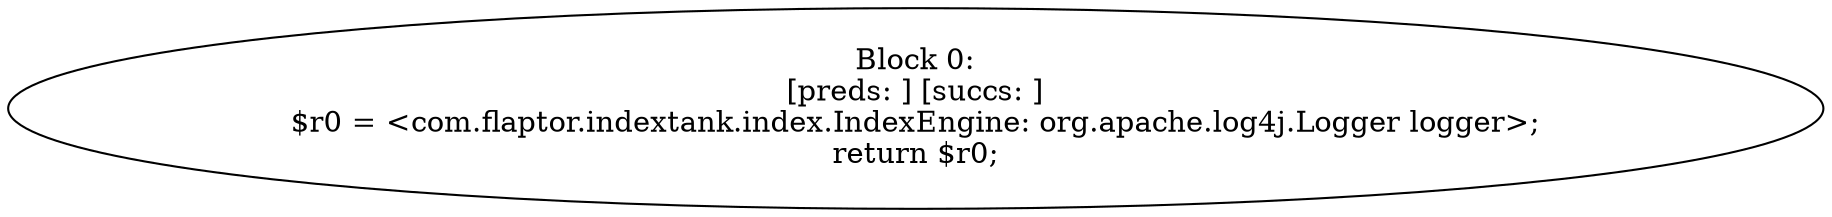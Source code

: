 digraph "unitGraph" {
    "Block 0:
[preds: ] [succs: ]
$r0 = <com.flaptor.indextank.index.IndexEngine: org.apache.log4j.Logger logger>;
return $r0;
"
}
